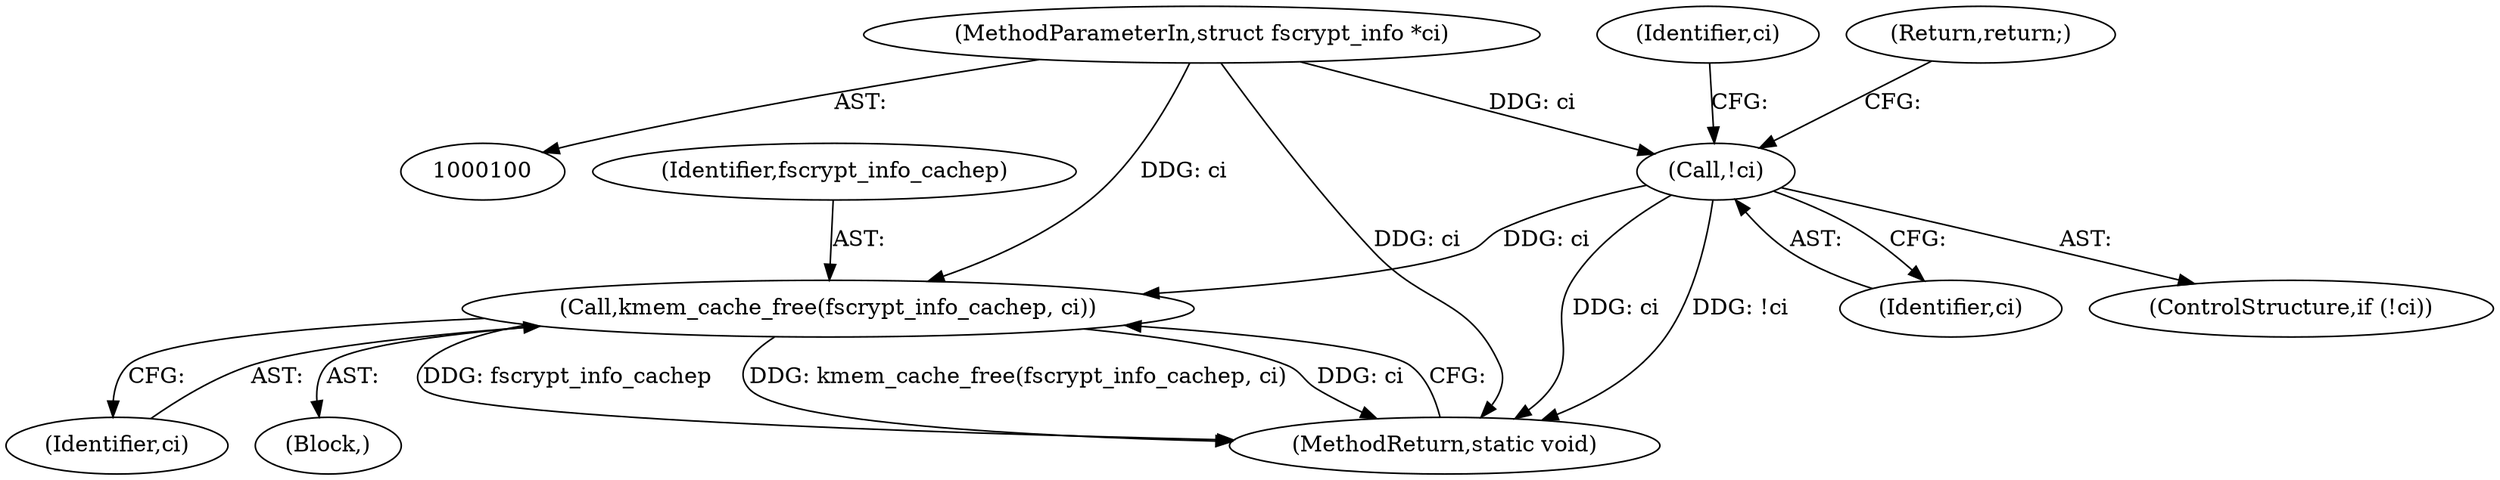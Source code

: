 digraph "0_linux_1b53cf9815bb4744958d41f3795d5d5a1d365e2d_3@API" {
"1000111" [label="(Call,kmem_cache_free(fscrypt_info_cachep, ci))"];
"1000104" [label="(Call,!ci)"];
"1000101" [label="(MethodParameterIn,struct fscrypt_info *ci)"];
"1000104" [label="(Call,!ci)"];
"1000111" [label="(Call,kmem_cache_free(fscrypt_info_cachep, ci))"];
"1000114" [label="(MethodReturn,static void)"];
"1000109" [label="(Identifier,ci)"];
"1000112" [label="(Identifier,fscrypt_info_cachep)"];
"1000105" [label="(Identifier,ci)"];
"1000113" [label="(Identifier,ci)"];
"1000103" [label="(ControlStructure,if (!ci))"];
"1000106" [label="(Return,return;)"];
"1000102" [label="(Block,)"];
"1000101" [label="(MethodParameterIn,struct fscrypt_info *ci)"];
"1000111" -> "1000102"  [label="AST: "];
"1000111" -> "1000113"  [label="CFG: "];
"1000112" -> "1000111"  [label="AST: "];
"1000113" -> "1000111"  [label="AST: "];
"1000114" -> "1000111"  [label="CFG: "];
"1000111" -> "1000114"  [label="DDG: fscrypt_info_cachep"];
"1000111" -> "1000114"  [label="DDG: kmem_cache_free(fscrypt_info_cachep, ci)"];
"1000111" -> "1000114"  [label="DDG: ci"];
"1000104" -> "1000111"  [label="DDG: ci"];
"1000101" -> "1000111"  [label="DDG: ci"];
"1000104" -> "1000103"  [label="AST: "];
"1000104" -> "1000105"  [label="CFG: "];
"1000105" -> "1000104"  [label="AST: "];
"1000106" -> "1000104"  [label="CFG: "];
"1000109" -> "1000104"  [label="CFG: "];
"1000104" -> "1000114"  [label="DDG: !ci"];
"1000104" -> "1000114"  [label="DDG: ci"];
"1000101" -> "1000104"  [label="DDG: ci"];
"1000101" -> "1000100"  [label="AST: "];
"1000101" -> "1000114"  [label="DDG: ci"];
}
